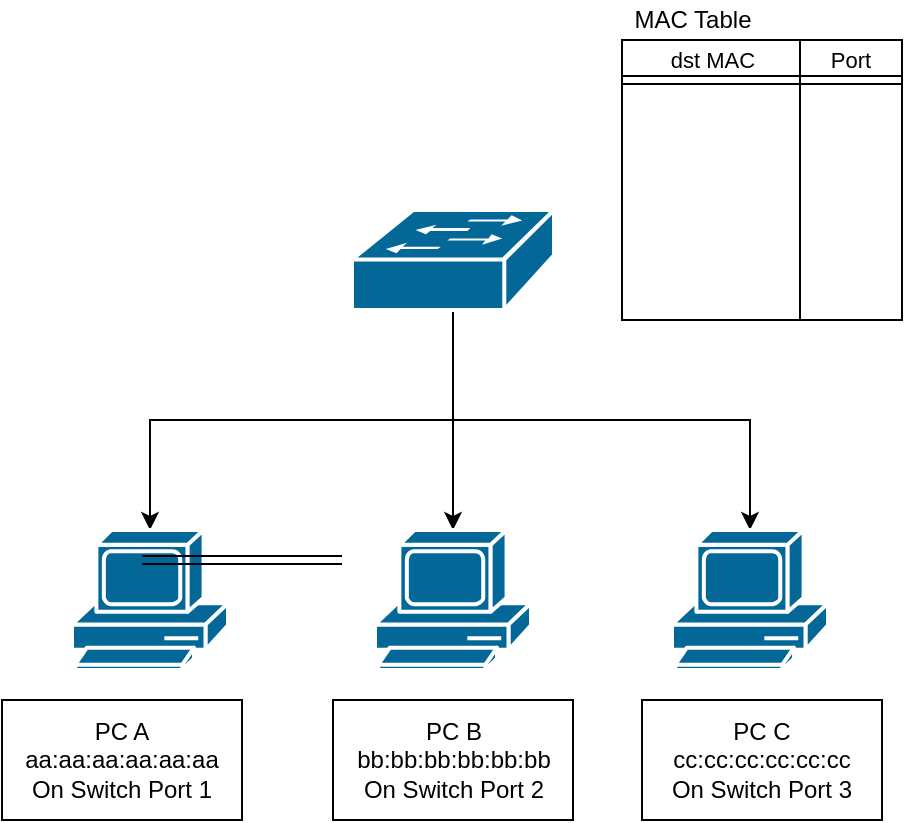 <mxfile version="18.1.1" type="github"><diagram id="0gfyrstHM2yAKLE8w9QS" name="Page-1"><mxGraphModel dx="1001" dy="592" grid="1" gridSize="10" guides="1" tooltips="1" connect="1" arrows="1" fold="1" page="1" pageScale="1" pageWidth="827" pageHeight="1169" math="0" shadow="0"><root><mxCell id="0"/><mxCell id="1" parent="0"/><mxCell id="j53-jddqSpRfkEg-rByf-5" style="edgeStyle=orthogonalEdgeStyle;rounded=0;orthogonalLoop=1;jettySize=auto;html=1;entryX=0.5;entryY=0;entryDx=0;entryDy=0;entryPerimeter=0;" edge="1" parent="1" source="j53-jddqSpRfkEg-rByf-1" target="j53-jddqSpRfkEg-rByf-3"><mxGeometry relative="1" as="geometry"/></mxCell><mxCell id="j53-jddqSpRfkEg-rByf-6" style="edgeStyle=orthogonalEdgeStyle;rounded=0;orthogonalLoop=1;jettySize=auto;html=1;exitX=0.5;exitY=0.98;exitDx=0;exitDy=0;exitPerimeter=0;" edge="1" parent="1" source="j53-jddqSpRfkEg-rByf-1" target="j53-jddqSpRfkEg-rByf-4"><mxGeometry relative="1" as="geometry"/></mxCell><mxCell id="j53-jddqSpRfkEg-rByf-7" style="edgeStyle=orthogonalEdgeStyle;rounded=0;orthogonalLoop=1;jettySize=auto;html=1;exitX=0.5;exitY=0.98;exitDx=0;exitDy=0;exitPerimeter=0;" edge="1" parent="1" source="j53-jddqSpRfkEg-rByf-1" target="j53-jddqSpRfkEg-rByf-2"><mxGeometry relative="1" as="geometry"/></mxCell><mxCell id="j53-jddqSpRfkEg-rByf-1" value="" style="shape=mxgraph.cisco.switches.workgroup_switch;sketch=0;html=1;pointerEvents=1;dashed=0;fillColor=#036897;strokeColor=#ffffff;strokeWidth=2;verticalLabelPosition=bottom;verticalAlign=top;align=center;outlineConnect=0;" vertex="1" parent="1"><mxGeometry x="365" y="355" width="101" height="50" as="geometry"/></mxCell><mxCell id="j53-jddqSpRfkEg-rByf-2" value="" style="shape=mxgraph.cisco.computers_and_peripherals.pc;sketch=0;html=1;pointerEvents=1;dashed=0;fillColor=#036897;strokeColor=#ffffff;strokeWidth=2;verticalLabelPosition=bottom;verticalAlign=top;align=center;outlineConnect=0;" vertex="1" parent="1"><mxGeometry x="525" y="515" width="78" height="70" as="geometry"/></mxCell><mxCell id="j53-jddqSpRfkEg-rByf-3" value="" style="shape=mxgraph.cisco.computers_and_peripherals.pc;sketch=0;html=1;pointerEvents=1;dashed=0;fillColor=#036897;strokeColor=#ffffff;strokeWidth=2;verticalLabelPosition=bottom;verticalAlign=top;align=center;outlineConnect=0;" vertex="1" parent="1"><mxGeometry x="376.5" y="515" width="78" height="70" as="geometry"/></mxCell><mxCell id="j53-jddqSpRfkEg-rByf-4" value="" style="shape=mxgraph.cisco.computers_and_peripherals.pc;sketch=0;html=1;pointerEvents=1;dashed=0;fillColor=#036897;strokeColor=#ffffff;strokeWidth=2;verticalLabelPosition=bottom;verticalAlign=top;align=center;outlineConnect=0;" vertex="1" parent="1"><mxGeometry x="225" y="515" width="78" height="70" as="geometry"/></mxCell><mxCell id="j53-jddqSpRfkEg-rByf-8" value="PC A&lt;br&gt;aa:aa:aa:aa:aa:aa&lt;br&gt;On Switch Port 1" style="rounded=0;whiteSpace=wrap;html=1;" vertex="1" parent="1"><mxGeometry x="190" y="600" width="120" height="60" as="geometry"/></mxCell><mxCell id="j53-jddqSpRfkEg-rByf-9" value="PC B&lt;br&gt;bb:bb:bb:bb:bb:bb&lt;br&gt;On Switch Port 2" style="rounded=0;whiteSpace=wrap;html=1;" vertex="1" parent="1"><mxGeometry x="355.5" y="600" width="120" height="60" as="geometry"/></mxCell><mxCell id="j53-jddqSpRfkEg-rByf-10" value="PC C&lt;br&gt;cc:cc:cc:cc:cc:cc&lt;br&gt;On Switch Port 3" style="rounded=0;whiteSpace=wrap;html=1;" vertex="1" parent="1"><mxGeometry x="510" y="600" width="120" height="60" as="geometry"/></mxCell><mxCell id="j53-jddqSpRfkEg-rByf-28" value="" style="rounded=0;whiteSpace=wrap;html=1;" vertex="1" parent="1"><mxGeometry x="500" y="270" width="140" height="140" as="geometry"/></mxCell><mxCell id="j53-jddqSpRfkEg-rByf-29" value="MAC Table" style="text;html=1;align=center;verticalAlign=middle;resizable=0;points=[];autosize=1;strokeColor=none;fillColor=none;" vertex="1" parent="1"><mxGeometry x="500" y="250" width="70" height="20" as="geometry"/></mxCell><mxCell id="j53-jddqSpRfkEg-rByf-30" value="" style="shape=link;html=1;rounded=0;" edge="1" parent="1"><mxGeometry width="100" relative="1" as="geometry"><mxPoint x="260" y="530" as="sourcePoint"/><mxPoint x="360" y="530" as="targetPoint"/></mxGeometry></mxCell><mxCell id="j53-jddqSpRfkEg-rByf-32" value="" style="shape=link;html=1;rounded=0;" edge="1" parent="1"><mxGeometry width="100" relative="1" as="geometry"><mxPoint x="500" y="290" as="sourcePoint"/><mxPoint x="640" y="290" as="targetPoint"/></mxGeometry></mxCell><mxCell id="j53-jddqSpRfkEg-rByf-34" value="" style="endArrow=none;html=1;rounded=0;exitX=0.5;exitY=1;exitDx=0;exitDy=0;" edge="1" parent="1"><mxGeometry width="50" height="50" relative="1" as="geometry"><mxPoint x="589" y="410" as="sourcePoint"/><mxPoint x="589" y="270" as="targetPoint"/></mxGeometry></mxCell><mxCell id="j53-jddqSpRfkEg-rByf-35" value="&lt;font style=&quot;font-size: 11px;&quot;&gt;dst MAC&lt;/font&gt;" style="text;html=1;align=center;verticalAlign=middle;resizable=0;points=[];autosize=1;strokeColor=none;fillColor=none;" vertex="1" parent="1"><mxGeometry x="515" y="270" width="60" height="20" as="geometry"/></mxCell><mxCell id="j53-jddqSpRfkEg-rByf-36" value="&lt;span style=&quot;font-size: 11px;&quot;&gt;Port&lt;/span&gt;" style="text;html=1;align=center;verticalAlign=middle;resizable=0;points=[];autosize=1;strokeColor=none;fillColor=none;" vertex="1" parent="1"><mxGeometry x="594" y="270" width="40" height="20" as="geometry"/></mxCell></root></mxGraphModel></diagram></mxfile>